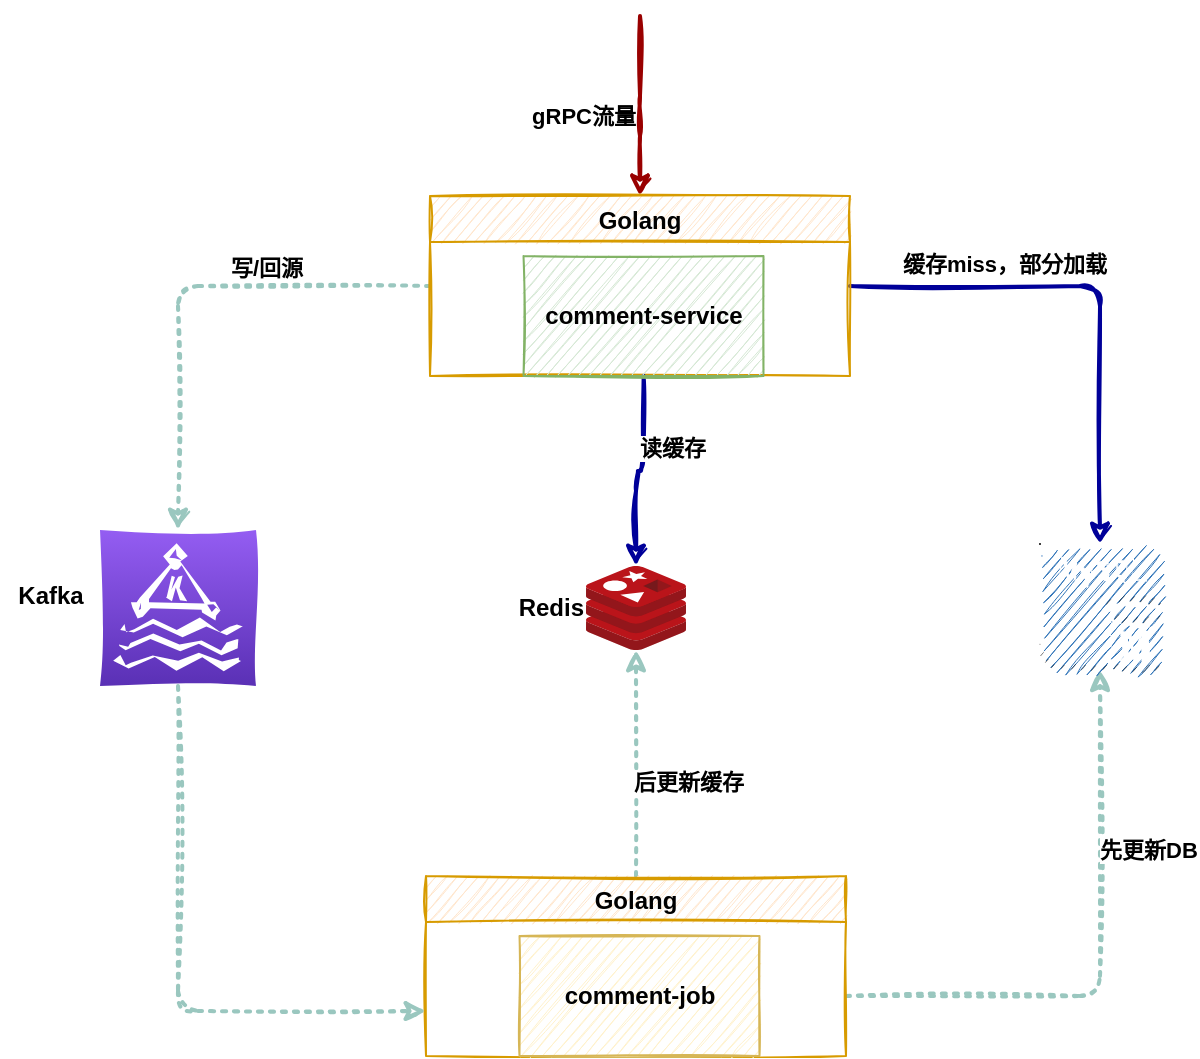 <mxfile version="13.9.9" type="device"><diagram id="EEqkz6iI9vb7woLSJNpX" name="第 1 页"><mxGraphModel dx="952" dy="644" grid="1" gridSize="10" guides="1" tooltips="1" connect="1" arrows="1" fold="1" page="1" pageScale="1" pageWidth="827" pageHeight="1169" math="0" shadow="0"><root><mxCell id="0"/><mxCell id="1" parent="0"/><mxCell id="0FNxp52mttLc2rCva2mX-8" style="edgeStyle=orthogonalEdgeStyle;rounded=1;sketch=1;orthogonalLoop=1;jettySize=auto;html=1;entryX=0.5;entryY=0;entryDx=0;entryDy=0;strokeWidth=2;fontColor=#000000;strokeColor=#990000;" edge="1" parent="1" target="0FNxp52mttLc2rCva2mX-14"><mxGeometry relative="1" as="geometry"><Array as="points"><mxPoint x="350" y="360"/><mxPoint x="350" y="360"/></Array><mxPoint x="350" y="310" as="sourcePoint"/></mxGeometry></mxCell><mxCell id="0FNxp52mttLc2rCva2mX-10" style="edgeStyle=orthogonalEdgeStyle;rounded=1;sketch=1;orthogonalLoop=1;jettySize=auto;html=1;strokeColor=#9AC7BF;strokeWidth=2;fontColor=#000000;dashed=1;dashPattern=1 2;" edge="1" parent="1" source="0FNxp52mttLc2rCva2mX-14" target="0FNxp52mttLc2rCva2mX-25"><mxGeometry relative="1" as="geometry"/></mxCell><mxCell id="0FNxp52mttLc2rCva2mX-11" value="写/回源" style="edgeLabel;html=1;align=center;verticalAlign=bottom;resizable=0;points=[];fontColor=#000000;fontStyle=1;labelPosition=center;verticalLabelPosition=top;" vertex="1" connectable="0" parent="0FNxp52mttLc2rCva2mX-10"><mxGeometry x="-0.333" y="-1" relative="1" as="geometry"><mxPoint as="offset"/></mxGeometry></mxCell><mxCell id="0FNxp52mttLc2rCva2mX-12" style="edgeStyle=orthogonalEdgeStyle;rounded=1;sketch=1;orthogonalLoop=1;jettySize=auto;html=1;entryX=0.5;entryY=0;entryDx=0;entryDy=0;entryPerimeter=0;strokeWidth=2;fontColor=#000000;strokeColor=#000099;" edge="1" parent="1" source="0FNxp52mttLc2rCva2mX-14" target="0FNxp52mttLc2rCva2mX-23"><mxGeometry relative="1" as="geometry"/></mxCell><mxCell id="0FNxp52mttLc2rCva2mX-13" value="缓存miss，部分加载" style="edgeLabel;html=1;align=center;verticalAlign=bottom;resizable=0;points=[];fontColor=#000000;fontStyle=1;labelPosition=center;verticalLabelPosition=top;" vertex="1" connectable="0" parent="0FNxp52mttLc2rCva2mX-12"><mxGeometry x="-0.392" y="3" relative="1" as="geometry"><mxPoint as="offset"/></mxGeometry></mxCell><mxCell id="0FNxp52mttLc2rCva2mX-14" value="Golang" style="swimlane;sketch=1;fillColor=#ffe6cc;strokeColor=#d79b00;" vertex="1" parent="1"><mxGeometry x="245" y="400" width="210" height="90" as="geometry"/></mxCell><mxCell id="0FNxp52mttLc2rCva2mX-15" style="edgeStyle=orthogonalEdgeStyle;rounded=1;sketch=1;orthogonalLoop=1;jettySize=auto;html=1;strokeWidth=2;fontColor=#000000;strokeColor=#000099;" edge="1" parent="1" source="0FNxp52mttLc2rCva2mX-16" target="0FNxp52mttLc2rCva2mX-17"><mxGeometry relative="1" as="geometry"/></mxCell><mxCell id="0FNxp52mttLc2rCva2mX-38" value="读缓存" style="edgeLabel;html=1;align=left;verticalAlign=middle;resizable=0;points=[];fontStyle=1;labelPosition=right;verticalLabelPosition=middle;" vertex="1" connectable="0" parent="0FNxp52mttLc2rCva2mX-15"><mxGeometry x="-0.274" y="-4" relative="1" as="geometry"><mxPoint as="offset"/></mxGeometry></mxCell><mxCell id="0FNxp52mttLc2rCva2mX-16" value="comment-service" style="whiteSpace=wrap;html=1;sketch=1;fontStyle=1;fillColor=#d5e8d4;strokeColor=#82b366;" vertex="1" parent="1"><mxGeometry x="291.75" y="430" width="120" height="60" as="geometry"/></mxCell><mxCell id="0FNxp52mttLc2rCva2mX-17" value="&lt;b&gt;Redis&lt;/b&gt;" style="aspect=fixed;html=1;points=[];align=right;image;fontSize=12;image=img/lib/mscae/Cache_Redis_Product.svg;sketch=1;labelPosition=left;verticalLabelPosition=middle;verticalAlign=middle;" vertex="1" parent="1"><mxGeometry x="323" y="585" width="50" height="42" as="geometry"/></mxCell><mxCell id="0FNxp52mttLc2rCva2mX-18" style="edgeStyle=orthogonalEdgeStyle;rounded=1;sketch=1;orthogonalLoop=1;jettySize=auto;html=1;dashed=1;dashPattern=1 2;strokeColor=#9AC7BF;strokeWidth=2;fontColor=#000000;" edge="1" parent="1" source="0FNxp52mttLc2rCva2mX-20" target="0FNxp52mttLc2rCva2mX-17"><mxGeometry relative="1" as="geometry"/></mxCell><mxCell id="0FNxp52mttLc2rCva2mX-40" value="后更新缓存" style="edgeLabel;html=1;align=left;verticalAlign=middle;resizable=0;points=[];fontStyle=1;labelPosition=right;verticalLabelPosition=middle;" vertex="1" connectable="0" parent="0FNxp52mttLc2rCva2mX-18"><mxGeometry x="-0.166" y="3" relative="1" as="geometry"><mxPoint as="offset"/></mxGeometry></mxCell><mxCell id="0FNxp52mttLc2rCva2mX-19" style="edgeStyle=orthogonalEdgeStyle;rounded=1;sketch=1;orthogonalLoop=1;jettySize=auto;html=1;entryX=0.5;entryY=0.975;entryDx=0;entryDy=0;entryPerimeter=0;dashed=1;dashPattern=1 2;strokeColor=#9AC7BF;strokeWidth=2;fontColor=#000000;" edge="1" parent="1" source="0FNxp52mttLc2rCva2mX-20" target="0FNxp52mttLc2rCva2mX-23"><mxGeometry relative="1" as="geometry"><Array as="points"><mxPoint x="580" y="800"/></Array></mxGeometry></mxCell><mxCell id="0FNxp52mttLc2rCva2mX-39" value="先更新DB" style="edgeLabel;html=1;align=left;verticalAlign=middle;resizable=0;points=[];fontStyle=1;labelPosition=right;verticalLabelPosition=middle;" vertex="1" connectable="0" parent="0FNxp52mttLc2rCva2mX-19"><mxGeometry x="0.38" y="2" relative="1" as="geometry"><mxPoint as="offset"/></mxGeometry></mxCell><mxCell id="0FNxp52mttLc2rCva2mX-20" value="Golang" style="swimlane;sketch=1;fillColor=#ffe6cc;strokeColor=#d79b00;" vertex="1" parent="1"><mxGeometry x="243" y="740" width="210" height="90" as="geometry"/></mxCell><mxCell id="0FNxp52mttLc2rCva2mX-21" value="comment-job" style="whiteSpace=wrap;html=1;sketch=1;fontStyle=1;fillColor=#fff2cc;strokeColor=#d6b656;" vertex="1" parent="1"><mxGeometry x="289.75" y="770" width="120" height="60" as="geometry"/></mxCell><mxCell id="0FNxp52mttLc2rCva2mX-23" value="" style="outlineConnect=0;dashed=0;verticalLabelPosition=bottom;verticalAlign=top;align=center;html=1;shape=mxgraph.aws3.mysql_db_instance;fillColor=#2E73B8;gradientColor=none;sketch=1;" vertex="1" parent="1"><mxGeometry x="550" y="574" width="60" height="64.5" as="geometry"/></mxCell><mxCell id="0FNxp52mttLc2rCva2mX-24" style="edgeStyle=orthogonalEdgeStyle;rounded=1;sketch=1;orthogonalLoop=1;jettySize=auto;html=1;entryX=0;entryY=0.75;entryDx=0;entryDy=0;dashed=1;dashPattern=1 2;strokeColor=#9AC7BF;strokeWidth=2;fontColor=#000000;" edge="1" parent="1" source="0FNxp52mttLc2rCva2mX-25" target="0FNxp52mttLc2rCva2mX-20"><mxGeometry relative="1" as="geometry"><Array as="points"><mxPoint x="119" y="808"/></Array></mxGeometry></mxCell><mxCell id="0FNxp52mttLc2rCva2mX-25" value="" style="outlineConnect=0;fontColor=#232F3E;gradientColor=#945DF2;gradientDirection=north;fillColor=#5A30B5;strokeColor=#ffffff;dashed=0;verticalLabelPosition=bottom;verticalAlign=top;align=center;html=1;fontSize=12;fontStyle=0;aspect=fixed;shape=mxgraph.aws4.resourceIcon;resIcon=mxgraph.aws4.managed_streaming_for_kafka;sketch=1;" vertex="1" parent="1"><mxGeometry x="80" y="567" width="78" height="78" as="geometry"/></mxCell><mxCell id="0FNxp52mttLc2rCva2mX-36" value="Kafka" style="text;html=1;align=center;verticalAlign=middle;resizable=0;points=[];autosize=1;fontColor=#000000;fontStyle=1" vertex="1" parent="1"><mxGeometry x="30" y="590" width="50" height="20" as="geometry"/></mxCell><mxCell id="0FNxp52mttLc2rCva2mX-37" value="gRPC流量" style="edgeLabel;html=1;align=right;verticalAlign=middle;resizable=0;points=[];fontColor=#000000;fontStyle=1;labelPosition=left;verticalLabelPosition=middle;" vertex="1" connectable="0" parent="1"><mxGeometry x="348.0" y="360" as="geometry"/></mxCell></root></mxGraphModel></diagram></mxfile>